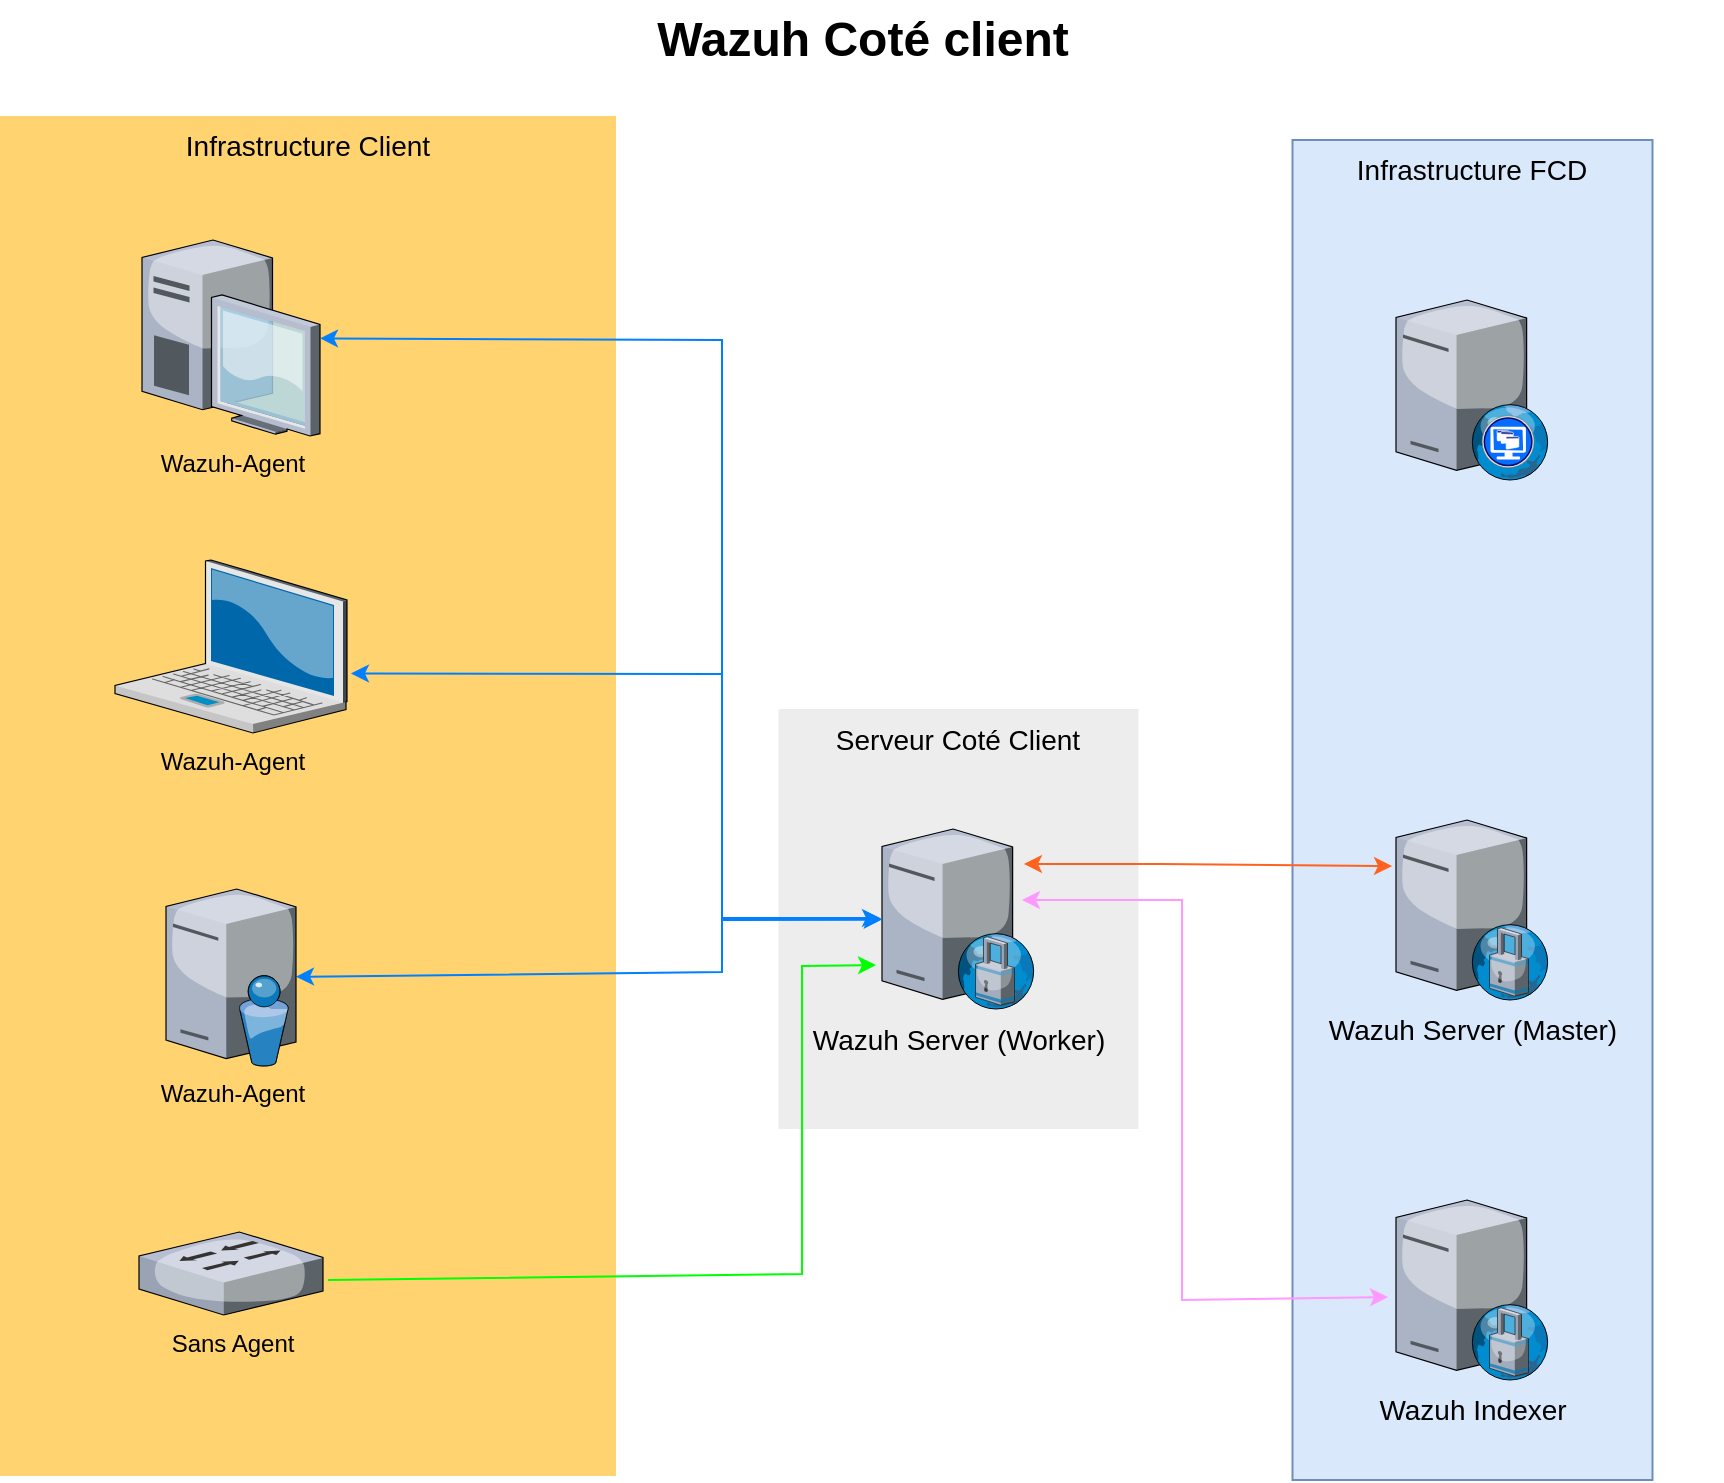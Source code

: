<mxfile version="24.0.2" type="github">
  <diagram name="Page-1" id="e3a06f82-3646-2815-327d-82caf3d4e204">
    <mxGraphModel dx="1434" dy="746" grid="1" gridSize="10" guides="1" tooltips="1" connect="1" arrows="1" fold="1" page="1" pageScale="1.5" pageWidth="1169" pageHeight="826" background="none" math="0" shadow="0">
      <root>
        <mxCell id="0" style=";html=1;" />
        <mxCell id="1" style=";html=1;" parent="0" />
        <mxCell id="JqTrbul99vAAQZtvC8n6-17" value="Infrastructure FCD" style="whiteSpace=wrap;html=1;fillColor=#dae8fc;fontSize=14;strokeColor=#6c8ebf;verticalAlign=top;" vertex="1" parent="1">
          <mxGeometry x="825.25" y="110" width="180" height="670" as="geometry" />
        </mxCell>
        <mxCell id="6a7d8f32e03d9370-59" value="&lt;div&gt;Serveur Coté Client&lt;/div&gt;" style="whiteSpace=wrap;html=1;fillColor=#EDEDED;fontSize=14;strokeColor=none;verticalAlign=top;" parent="1" vertex="1">
          <mxGeometry x="568.25" y="394.5" width="180" height="210" as="geometry" />
        </mxCell>
        <mxCell id="6a7d8f32e03d9370-57" value="&lt;div&gt;Infrastructure Client&lt;/div&gt;" style="whiteSpace=wrap;html=1;fillColor=#FFD470;gradientColor=none;fontSize=14;strokeColor=none;verticalAlign=top;" parent="1" vertex="1">
          <mxGeometry x="179" y="98" width="308" height="680" as="geometry" />
        </mxCell>
        <mxCell id="6a7d8f32e03d9370-2" value="&lt;div style=&quot;font-size: 12px;&quot;&gt;&lt;font style=&quot;font-size: 12px;&quot;&gt;Wazuh-Agent&lt;/font&gt;&lt;/div&gt;&lt;div style=&quot;font-size: 12px;&quot;&gt;&lt;font style=&quot;font-size: 12px;&quot;&gt;&lt;br&gt;&lt;/font&gt;&lt;/div&gt;" style="verticalLabelPosition=bottom;aspect=fixed;html=1;verticalAlign=top;strokeColor=none;shape=mxgraph.citrix.laptop_2;fillColor=#66B2FF;gradientColor=#0066CC;fontSize=14;" parent="1" vertex="1">
          <mxGeometry x="236.5" y="320" width="116" height="86.5" as="geometry" />
        </mxCell>
        <mxCell id="6a7d8f32e03d9370-3" value="Wazuh-Agent" style="verticalLabelPosition=bottom;aspect=fixed;html=1;verticalAlign=top;strokeColor=none;shape=mxgraph.citrix.desktop;fillColor=#66B2FF;gradientColor=#0066CC;fontSize=12;" parent="1" vertex="1">
          <mxGeometry x="250.0" y="160.0" width="89" height="98" as="geometry" />
        </mxCell>
        <mxCell id="6a7d8f32e03d9370-62" value="Wazuh Coté client" style="text;strokeColor=none;fillColor=none;html=1;fontSize=24;fontStyle=1;verticalAlign=middle;align=center;" parent="1" vertex="1">
          <mxGeometry x="179" y="40" width="861" height="40" as="geometry" />
        </mxCell>
        <mxCell id="JqTrbul99vAAQZtvC8n6-1" value="&lt;div&gt;Wazuh Server (Worker)&lt;/div&gt;" style="verticalLabelPosition=bottom;aspect=fixed;html=1;verticalAlign=top;strokeColor=none;shape=mxgraph.citrix.proxy_server;fillColor=#66B2FF;gradientColor=#0066CC;fontSize=14;" vertex="1" parent="1">
          <mxGeometry x="620" y="454.5" width="76.5" height="90" as="geometry" />
        </mxCell>
        <mxCell id="JqTrbul99vAAQZtvC8n6-4" value="" style="endArrow=classic;startArrow=classic;html=1;rounded=0;fontColor=#007FFF;strokeColor=#007FFF;" edge="1" parent="1" source="6a7d8f32e03d9370-3" target="JqTrbul99vAAQZtvC8n6-1">
          <mxGeometry width="50" height="50" relative="1" as="geometry">
            <mxPoint x="339.0" y="259.0" as="sourcePoint" />
            <mxPoint x="409.711" y="209.0" as="targetPoint" />
            <Array as="points">
              <mxPoint x="540" y="210" />
              <mxPoint x="540" y="500" />
            </Array>
          </mxGeometry>
        </mxCell>
        <mxCell id="JqTrbul99vAAQZtvC8n6-6" value="" style="endArrow=classic;startArrow=classic;html=1;rounded=0;exitX=1.017;exitY=0.656;exitDx=0;exitDy=0;exitPerimeter=0;fontColor=#007FFF;strokeColor=#007FFF;" edge="1" parent="1" source="6a7d8f32e03d9370-2" target="JqTrbul99vAAQZtvC8n6-1">
          <mxGeometry width="50" height="50" relative="1" as="geometry">
            <mxPoint x="510" y="398.5" as="sourcePoint" />
            <mxPoint x="560" y="348.5" as="targetPoint" />
            <Array as="points">
              <mxPoint x="540" y="377" />
              <mxPoint x="540" y="500" />
            </Array>
          </mxGeometry>
        </mxCell>
        <mxCell id="JqTrbul99vAAQZtvC8n6-8" value="Sans Agent" style="verticalLabelPosition=bottom;aspect=fixed;html=1;verticalAlign=top;strokeColor=none;shape=mxgraph.citrix.switch;fillColor=#66B2FF;gradientColor=#0066CC;fontSize=12;" vertex="1" parent="1">
          <mxGeometry x="248.5" y="656" width="92" height="41.5" as="geometry" />
        </mxCell>
        <mxCell id="JqTrbul99vAAQZtvC8n6-10" value="" style="endArrow=classic;startArrow=classic;html=1;rounded=0;entryX=-0.013;entryY=0.494;entryDx=0;entryDy=0;entryPerimeter=0;fontColor=#007FFF;strokeColor=#007FFF;" edge="1" parent="1" source="JqTrbul99vAAQZtvC8n6-12" target="JqTrbul99vAAQZtvC8n6-1">
          <mxGeometry width="50" height="50" relative="1" as="geometry">
            <mxPoint x="324.029" y="525.98" as="sourcePoint" />
            <mxPoint x="890" y="510" as="targetPoint" />
            <Array as="points">
              <mxPoint x="540" y="526" />
              <mxPoint x="540" y="499" />
            </Array>
          </mxGeometry>
        </mxCell>
        <mxCell id="JqTrbul99vAAQZtvC8n6-12" value="Wazuh-Agent" style="verticalLabelPosition=bottom;sketch=0;aspect=fixed;html=1;verticalAlign=top;strokeColor=none;align=center;outlineConnect=0;shape=mxgraph.citrix.directory_server;" vertex="1" parent="1">
          <mxGeometry x="262" y="484.5" width="65" height="88.5" as="geometry" />
        </mxCell>
        <mxCell id="JqTrbul99vAAQZtvC8n6-15" value="" style="endArrow=classic;html=1;rounded=0;exitX=1.027;exitY=0.578;exitDx=0;exitDy=0;exitPerimeter=0;entryX=-0.039;entryY=0.756;entryDx=0;entryDy=0;entryPerimeter=0;strokeColor=#00FF00;" edge="1" parent="1" source="JqTrbul99vAAQZtvC8n6-8" target="JqTrbul99vAAQZtvC8n6-1">
          <mxGeometry width="50" height="50" relative="1" as="geometry">
            <mxPoint x="840" y="440" as="sourcePoint" />
            <mxPoint x="610" y="360" as="targetPoint" />
            <Array as="points">
              <mxPoint x="580" y="677" />
              <mxPoint x="580" y="523" />
            </Array>
          </mxGeometry>
        </mxCell>
        <mxCell id="JqTrbul99vAAQZtvC8n6-16" value="&lt;div&gt;Wazuh Server (Master)&lt;/div&gt;" style="verticalLabelPosition=bottom;aspect=fixed;html=1;verticalAlign=top;strokeColor=none;shape=mxgraph.citrix.proxy_server;fillColor=#66B2FF;gradientColor=#0066CC;fontSize=14;" vertex="1" parent="1">
          <mxGeometry x="877" y="450" width="76.5" height="90" as="geometry" />
        </mxCell>
        <mxCell id="JqTrbul99vAAQZtvC8n6-18" value="" style="endArrow=classic;startArrow=classic;html=1;rounded=0;fillColor=#e1d5e7;strokeColor=#FF621F;entryX=-0.026;entryY=0.256;entryDx=0;entryDy=0;entryPerimeter=0;exitX=0.928;exitY=0.194;exitDx=0;exitDy=0;exitPerimeter=0;" edge="1" parent="1" source="JqTrbul99vAAQZtvC8n6-1" target="JqTrbul99vAAQZtvC8n6-16">
          <mxGeometry width="50" height="50" relative="1" as="geometry">
            <mxPoint x="690" y="187" as="sourcePoint" />
            <mxPoint x="870" y="210" as="targetPoint" />
            <Array as="points">
              <mxPoint x="760" y="472" />
            </Array>
          </mxGeometry>
        </mxCell>
        <mxCell id="JqTrbul99vAAQZtvC8n6-20" value="&lt;div&gt;Wazuh Indexer&lt;/div&gt;" style="verticalLabelPosition=bottom;aspect=fixed;html=1;verticalAlign=top;strokeColor=none;shape=mxgraph.citrix.proxy_server;fillColor=#66B2FF;gradientColor=#0066CC;fontSize=14;" vertex="1" parent="1">
          <mxGeometry x="877" y="640" width="76.5" height="90" as="geometry" />
        </mxCell>
        <mxCell id="JqTrbul99vAAQZtvC8n6-21" value="" style="endArrow=classic;startArrow=classic;html=1;rounded=0;fillColor=#e1d5e7;strokeColor=#FF99FF;entryX=-0.052;entryY=0.539;entryDx=0;entryDy=0;entryPerimeter=0;exitX=0.915;exitY=0.394;exitDx=0;exitDy=0;exitPerimeter=0;" edge="1" parent="1" source="JqTrbul99vAAQZtvC8n6-1" target="JqTrbul99vAAQZtvC8n6-20">
          <mxGeometry width="50" height="50" relative="1" as="geometry">
            <mxPoint x="700" y="260" as="sourcePoint" />
            <mxPoint x="885" y="197" as="targetPoint" />
            <Array as="points">
              <mxPoint x="770" y="490" />
              <mxPoint x="770" y="690" />
            </Array>
          </mxGeometry>
        </mxCell>
        <mxCell id="JqTrbul99vAAQZtvC8n6-22" value="" style="verticalLabelPosition=bottom;sketch=0;aspect=fixed;html=1;verticalAlign=top;strokeColor=none;align=center;outlineConnect=0;shape=mxgraph.citrix.desktop_web;" vertex="1" parent="1">
          <mxGeometry x="877" y="190" width="76.5" height="90" as="geometry" />
        </mxCell>
      </root>
    </mxGraphModel>
  </diagram>
</mxfile>
